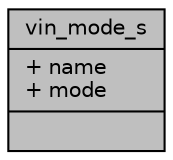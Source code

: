 digraph "vin_mode_s"
{
 // INTERACTIVE_SVG=YES
 // LATEX_PDF_SIZE
  bgcolor="transparent";
  edge [fontname="Helvetica",fontsize="10",labelfontname="Helvetica",labelfontsize="10"];
  node [fontname="Helvetica",fontsize="10",shape=record];
  Node1 [label="{vin_mode_s\n|+ name\l+ mode\l|}",height=0.2,width=0.4,color="black", fillcolor="grey75", style="filled", fontcolor="black",tooltip=" "];
}
